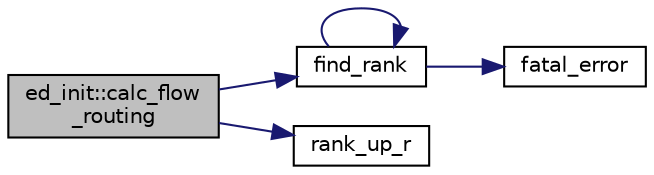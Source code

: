 digraph "ed_init::calc_flow_routing"
{
 // LATEX_PDF_SIZE
  edge [fontname="Helvetica",fontsize="10",labelfontname="Helvetica",labelfontsize="10"];
  node [fontname="Helvetica",fontsize="10",shape=record];
  rankdir="LR";
  Node1 [label="ed_init::calc_flow\l_routing",height=0.2,width=0.4,color="black", fillcolor="grey75", style="filled", fontcolor="black",tooltip=" "];
  Node1 -> Node2 [color="midnightblue",fontsize="10",style="solid",fontname="Helvetica"];
  Node2 [label="find_rank",height=0.2,width=0.4,color="black", fillcolor="white", style="filled",URL="$numutils_8f90.html#a732ad4008d82d16d53c093bf1cecccc3",tooltip=" "];
  Node2 -> Node3 [color="midnightblue",fontsize="10",style="solid",fontname="Helvetica"];
  Node3 [label="fatal_error",height=0.2,width=0.4,color="black", fillcolor="white", style="filled",URL="$fatal__error_8_f90.html#a2a2bff228716ab48a81c795b348d1665",tooltip=" "];
  Node2 -> Node2 [color="midnightblue",fontsize="10",style="solid",fontname="Helvetica"];
  Node1 -> Node4 [color="midnightblue",fontsize="10",style="solid",fontname="Helvetica"];
  Node4 [label="rank_up_r",height=0.2,width=0.4,color="black", fillcolor="white", style="filled",URL="$numutils_8f90.html#a05cbe809c49cbfaed521fb20ab5e8092",tooltip=" "];
}
